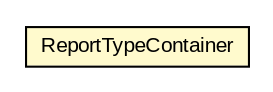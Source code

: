 #!/usr/local/bin/dot
#
# Class diagram 
# Generated by UMLGraph version R5_6-24-gf6e263 (http://www.umlgraph.org/)
#

digraph G {
	edge [fontname="arial",fontsize=10,labelfontname="arial",labelfontsize=10];
	node [fontname="arial",fontsize=10,shape=plaintext];
	nodesep=0.25;
	ranksep=0.5;
	// org.miloss.fgsms.services.interfaces.reportingservice.ReportTypeContainer
	c319796 [label=<<table title="org.miloss.fgsms.services.interfaces.reportingservice.ReportTypeContainer" border="0" cellborder="1" cellspacing="0" cellpadding="2" port="p" bgcolor="lemonChiffon" href="./ReportTypeContainer.html">
		<tr><td><table border="0" cellspacing="0" cellpadding="1">
<tr><td align="center" balign="center"> ReportTypeContainer </td></tr>
		</table></td></tr>
		</table>>, URL="./ReportTypeContainer.html", fontname="arial", fontcolor="black", fontsize=10.0];
}

